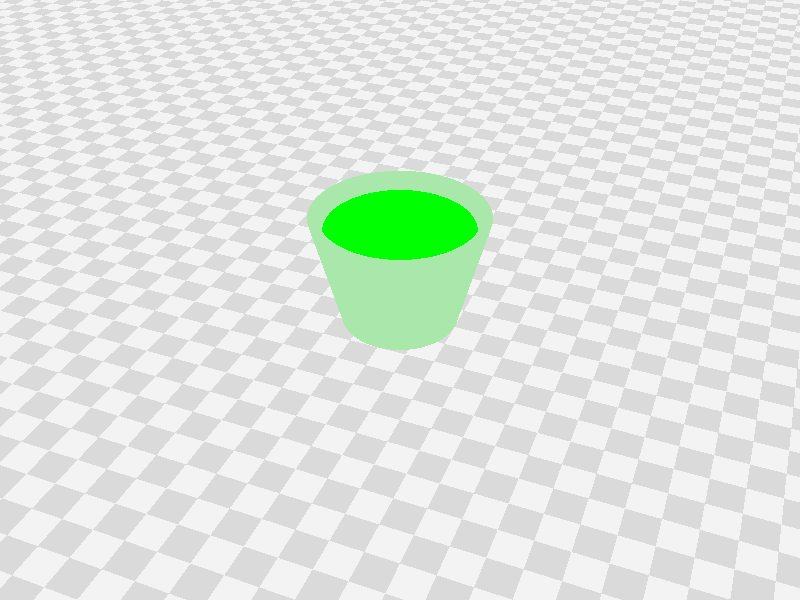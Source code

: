 #include "shapes.inc"
#include "colors.inc"

camera {
  //orthographic
  //location < 3, 4, 20 >
  location < 10  ,  20,  25 >
  right    <-1.33,  0,  0 >
  look_at  < 0   ,  0.6,  0>
  angle 45
}
   
light_source {
  < 10, 10, 5> 
  color 2*White 
  area_light
  <0,0,-5>,<5,0,0>,5,5
  adaptive 1 jitter
}    

union {
  difference{
  cone{
    <0,0,0>,2
    <0,4,0>,3
  }
  cone{
    <0,0,0>,1.7
    <0,4.2,0>2.7
  }
  pigment {
     color rgb <0.4,0.8,0.4>
  }
  normal{
   waves 2 scale 0.8
   }
  }
  cone{
  <0,0.2,0>,1.7
  <0,3.5,0>,2.6
  pigment{color Green}
  }
  }
  
  plane{<0,1,0>,0
  pigment{checker color Gray90 color Gray70}
  }
  
  background {LightBlue}     